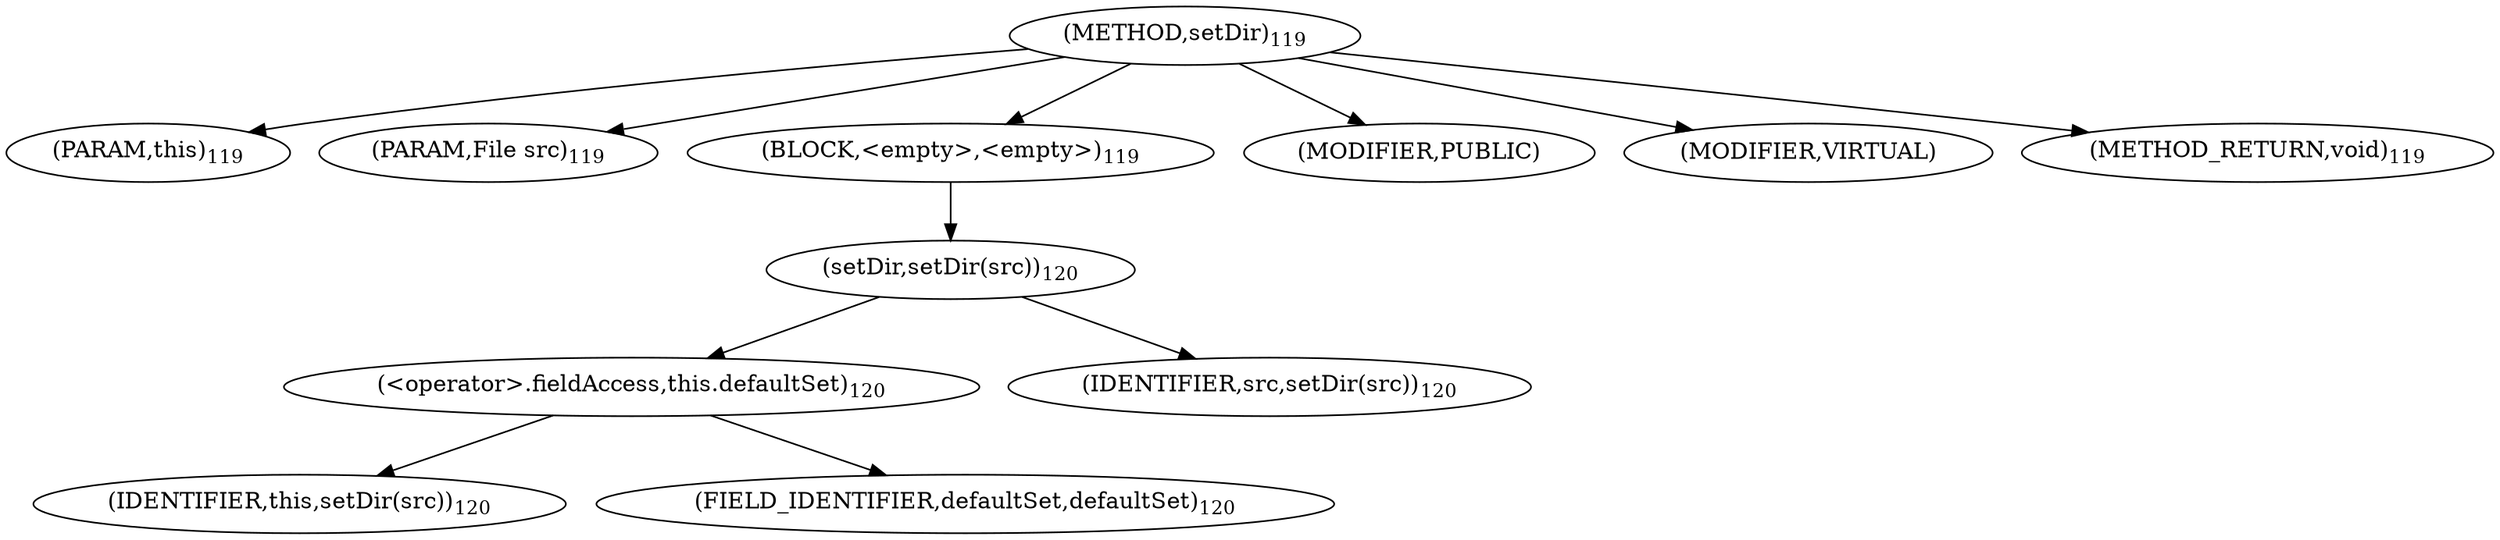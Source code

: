 digraph "setDir" {  
"117" [label = <(METHOD,setDir)<SUB>119</SUB>> ]
"118" [label = <(PARAM,this)<SUB>119</SUB>> ]
"119" [label = <(PARAM,File src)<SUB>119</SUB>> ]
"120" [label = <(BLOCK,&lt;empty&gt;,&lt;empty&gt;)<SUB>119</SUB>> ]
"121" [label = <(setDir,setDir(src))<SUB>120</SUB>> ]
"122" [label = <(&lt;operator&gt;.fieldAccess,this.defaultSet)<SUB>120</SUB>> ]
"123" [label = <(IDENTIFIER,this,setDir(src))<SUB>120</SUB>> ]
"124" [label = <(FIELD_IDENTIFIER,defaultSet,defaultSet)<SUB>120</SUB>> ]
"125" [label = <(IDENTIFIER,src,setDir(src))<SUB>120</SUB>> ]
"126" [label = <(MODIFIER,PUBLIC)> ]
"127" [label = <(MODIFIER,VIRTUAL)> ]
"128" [label = <(METHOD_RETURN,void)<SUB>119</SUB>> ]
  "117" -> "118" 
  "117" -> "119" 
  "117" -> "120" 
  "117" -> "126" 
  "117" -> "127" 
  "117" -> "128" 
  "120" -> "121" 
  "121" -> "122" 
  "121" -> "125" 
  "122" -> "123" 
  "122" -> "124" 
}
